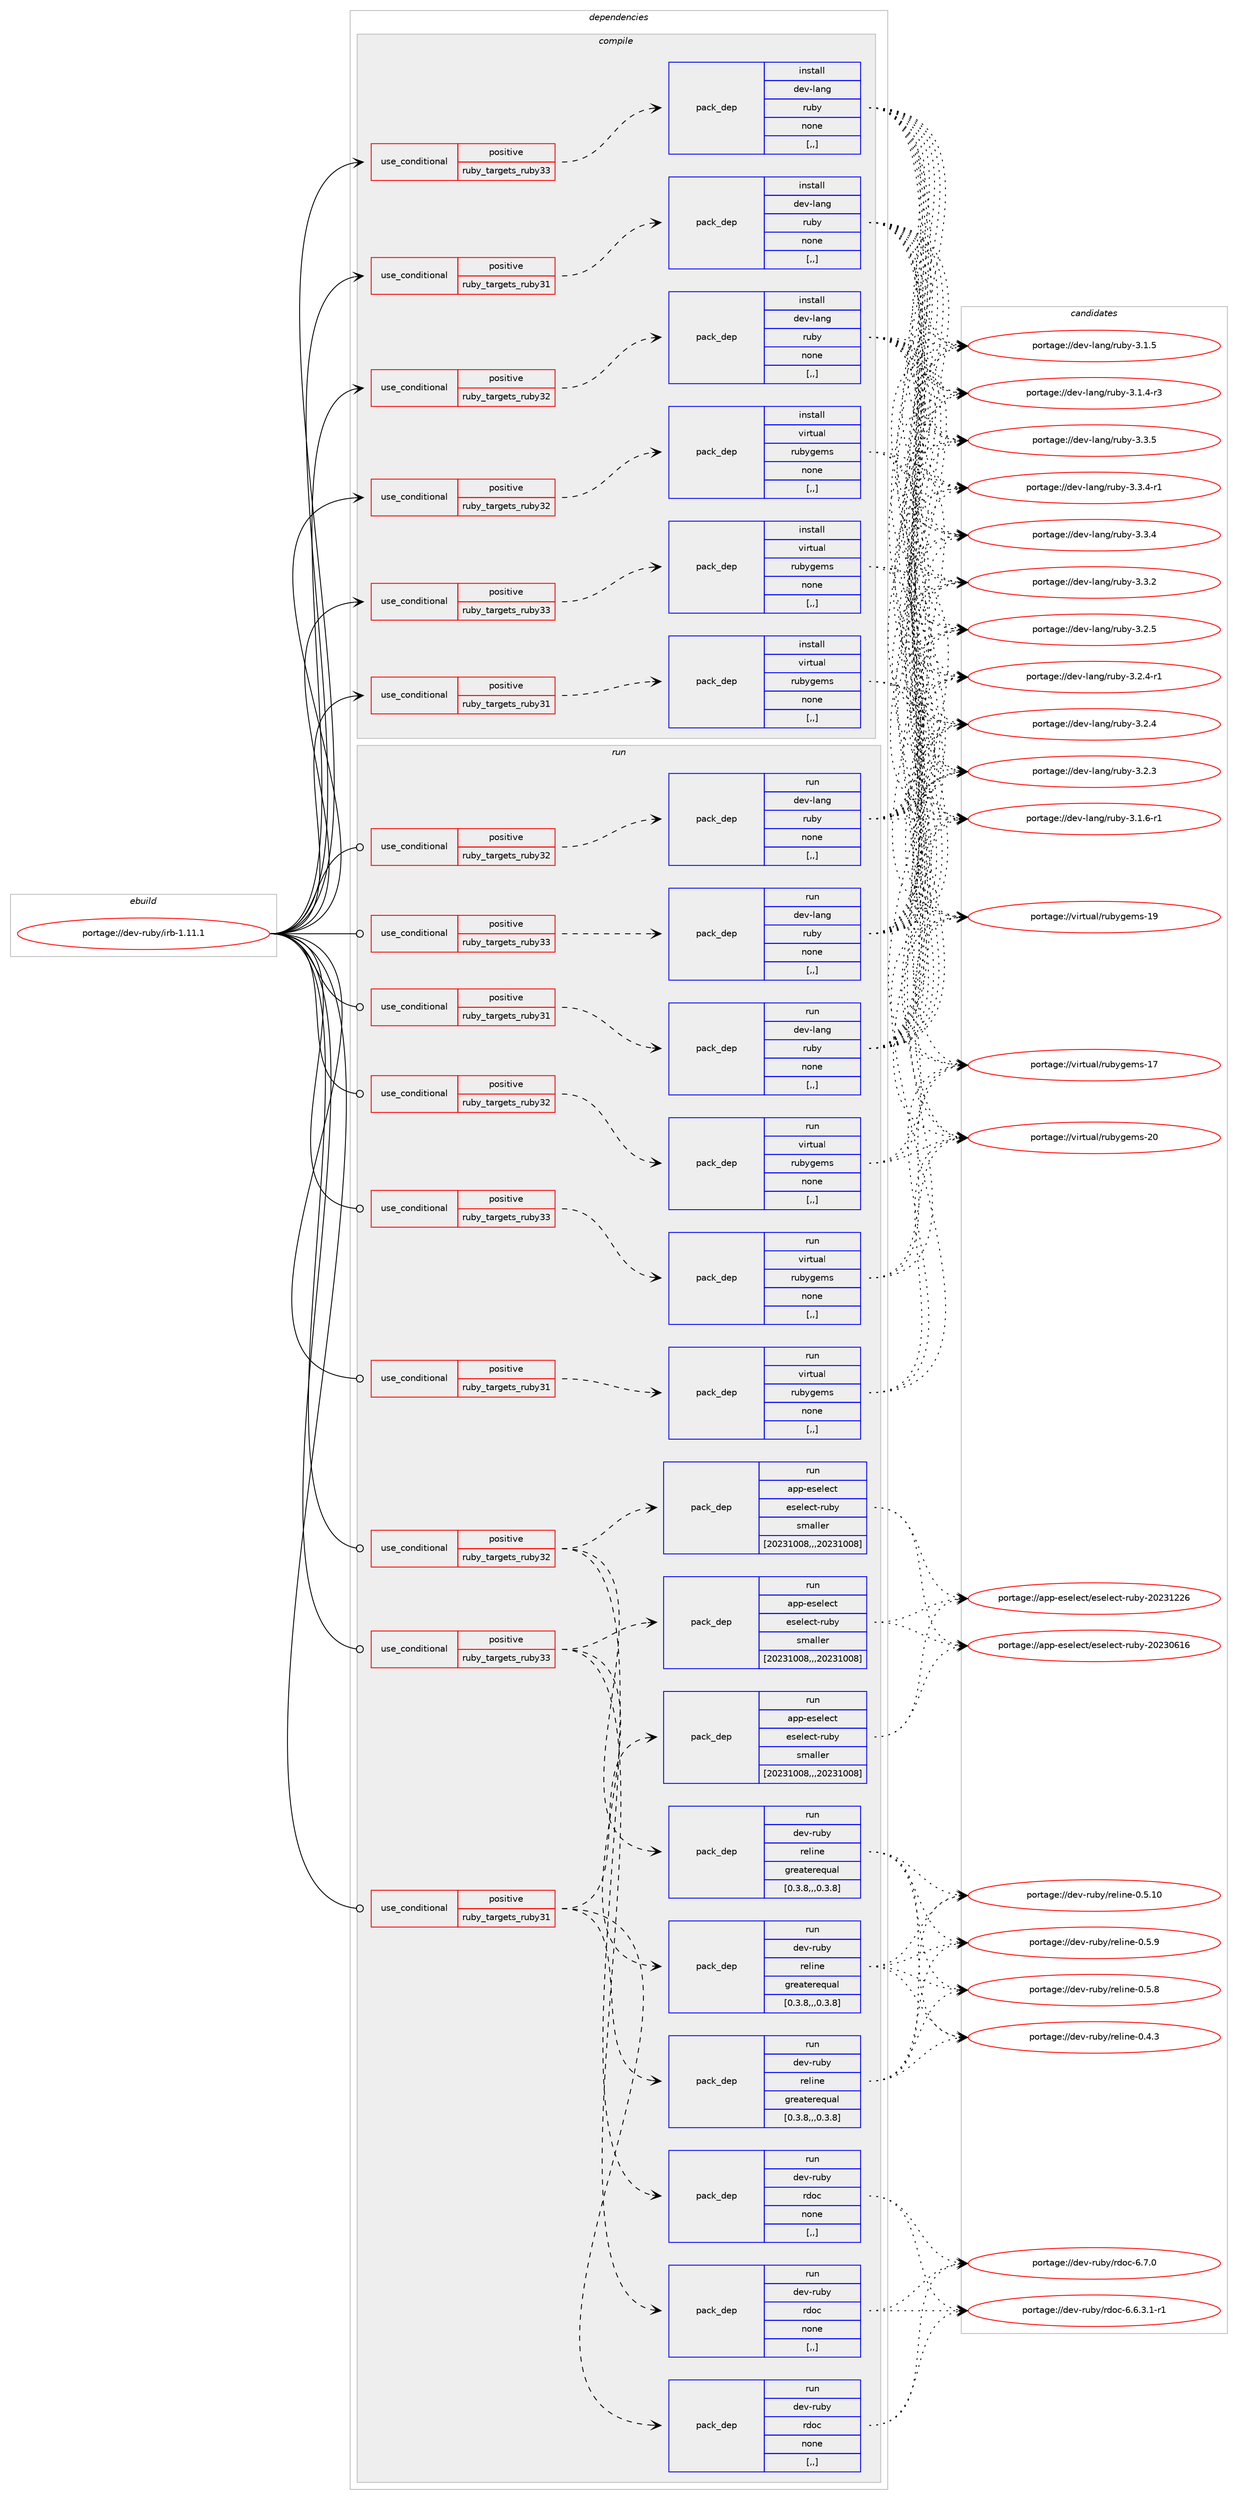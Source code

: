digraph prolog {

# *************
# Graph options
# *************

newrank=true;
concentrate=true;
compound=true;
graph [rankdir=LR,fontname=Helvetica,fontsize=10,ranksep=1.5];#, ranksep=2.5, nodesep=0.2];
edge  [arrowhead=vee];
node  [fontname=Helvetica,fontsize=10];

# **********
# The ebuild
# **********

subgraph cluster_leftcol {
color=gray;
label=<<i>ebuild</i>>;
id [label="portage://dev-ruby/irb-1.11.1", color=red, width=4, href="../dev-ruby/irb-1.11.1.svg"];
}

# ****************
# The dependencies
# ****************

subgraph cluster_midcol {
color=gray;
label=<<i>dependencies</i>>;
subgraph cluster_compile {
fillcolor="#eeeeee";
style=filled;
label=<<i>compile</i>>;
subgraph cond180466 {
dependency683561 [label=<<TABLE BORDER="0" CELLBORDER="1" CELLSPACING="0" CELLPADDING="4"><TR><TD ROWSPAN="3" CELLPADDING="10">use_conditional</TD></TR><TR><TD>positive</TD></TR><TR><TD>ruby_targets_ruby31</TD></TR></TABLE>>, shape=none, color=red];
subgraph pack498172 {
dependency683562 [label=<<TABLE BORDER="0" CELLBORDER="1" CELLSPACING="0" CELLPADDING="4" WIDTH="220"><TR><TD ROWSPAN="6" CELLPADDING="30">pack_dep</TD></TR><TR><TD WIDTH="110">install</TD></TR><TR><TD>dev-lang</TD></TR><TR><TD>ruby</TD></TR><TR><TD>none</TD></TR><TR><TD>[,,]</TD></TR></TABLE>>, shape=none, color=blue];
}
dependency683561:e -> dependency683562:w [weight=20,style="dashed",arrowhead="vee"];
}
id:e -> dependency683561:w [weight=20,style="solid",arrowhead="vee"];
subgraph cond180467 {
dependency683563 [label=<<TABLE BORDER="0" CELLBORDER="1" CELLSPACING="0" CELLPADDING="4"><TR><TD ROWSPAN="3" CELLPADDING="10">use_conditional</TD></TR><TR><TD>positive</TD></TR><TR><TD>ruby_targets_ruby31</TD></TR></TABLE>>, shape=none, color=red];
subgraph pack498173 {
dependency683564 [label=<<TABLE BORDER="0" CELLBORDER="1" CELLSPACING="0" CELLPADDING="4" WIDTH="220"><TR><TD ROWSPAN="6" CELLPADDING="30">pack_dep</TD></TR><TR><TD WIDTH="110">install</TD></TR><TR><TD>virtual</TD></TR><TR><TD>rubygems</TD></TR><TR><TD>none</TD></TR><TR><TD>[,,]</TD></TR></TABLE>>, shape=none, color=blue];
}
dependency683563:e -> dependency683564:w [weight=20,style="dashed",arrowhead="vee"];
}
id:e -> dependency683563:w [weight=20,style="solid",arrowhead="vee"];
subgraph cond180468 {
dependency683565 [label=<<TABLE BORDER="0" CELLBORDER="1" CELLSPACING="0" CELLPADDING="4"><TR><TD ROWSPAN="3" CELLPADDING="10">use_conditional</TD></TR><TR><TD>positive</TD></TR><TR><TD>ruby_targets_ruby32</TD></TR></TABLE>>, shape=none, color=red];
subgraph pack498174 {
dependency683566 [label=<<TABLE BORDER="0" CELLBORDER="1" CELLSPACING="0" CELLPADDING="4" WIDTH="220"><TR><TD ROWSPAN="6" CELLPADDING="30">pack_dep</TD></TR><TR><TD WIDTH="110">install</TD></TR><TR><TD>dev-lang</TD></TR><TR><TD>ruby</TD></TR><TR><TD>none</TD></TR><TR><TD>[,,]</TD></TR></TABLE>>, shape=none, color=blue];
}
dependency683565:e -> dependency683566:w [weight=20,style="dashed",arrowhead="vee"];
}
id:e -> dependency683565:w [weight=20,style="solid",arrowhead="vee"];
subgraph cond180469 {
dependency683567 [label=<<TABLE BORDER="0" CELLBORDER="1" CELLSPACING="0" CELLPADDING="4"><TR><TD ROWSPAN="3" CELLPADDING="10">use_conditional</TD></TR><TR><TD>positive</TD></TR><TR><TD>ruby_targets_ruby32</TD></TR></TABLE>>, shape=none, color=red];
subgraph pack498175 {
dependency683568 [label=<<TABLE BORDER="0" CELLBORDER="1" CELLSPACING="0" CELLPADDING="4" WIDTH="220"><TR><TD ROWSPAN="6" CELLPADDING="30">pack_dep</TD></TR><TR><TD WIDTH="110">install</TD></TR><TR><TD>virtual</TD></TR><TR><TD>rubygems</TD></TR><TR><TD>none</TD></TR><TR><TD>[,,]</TD></TR></TABLE>>, shape=none, color=blue];
}
dependency683567:e -> dependency683568:w [weight=20,style="dashed",arrowhead="vee"];
}
id:e -> dependency683567:w [weight=20,style="solid",arrowhead="vee"];
subgraph cond180470 {
dependency683569 [label=<<TABLE BORDER="0" CELLBORDER="1" CELLSPACING="0" CELLPADDING="4"><TR><TD ROWSPAN="3" CELLPADDING="10">use_conditional</TD></TR><TR><TD>positive</TD></TR><TR><TD>ruby_targets_ruby33</TD></TR></TABLE>>, shape=none, color=red];
subgraph pack498176 {
dependency683570 [label=<<TABLE BORDER="0" CELLBORDER="1" CELLSPACING="0" CELLPADDING="4" WIDTH="220"><TR><TD ROWSPAN="6" CELLPADDING="30">pack_dep</TD></TR><TR><TD WIDTH="110">install</TD></TR><TR><TD>dev-lang</TD></TR><TR><TD>ruby</TD></TR><TR><TD>none</TD></TR><TR><TD>[,,]</TD></TR></TABLE>>, shape=none, color=blue];
}
dependency683569:e -> dependency683570:w [weight=20,style="dashed",arrowhead="vee"];
}
id:e -> dependency683569:w [weight=20,style="solid",arrowhead="vee"];
subgraph cond180471 {
dependency683571 [label=<<TABLE BORDER="0" CELLBORDER="1" CELLSPACING="0" CELLPADDING="4"><TR><TD ROWSPAN="3" CELLPADDING="10">use_conditional</TD></TR><TR><TD>positive</TD></TR><TR><TD>ruby_targets_ruby33</TD></TR></TABLE>>, shape=none, color=red];
subgraph pack498177 {
dependency683572 [label=<<TABLE BORDER="0" CELLBORDER="1" CELLSPACING="0" CELLPADDING="4" WIDTH="220"><TR><TD ROWSPAN="6" CELLPADDING="30">pack_dep</TD></TR><TR><TD WIDTH="110">install</TD></TR><TR><TD>virtual</TD></TR><TR><TD>rubygems</TD></TR><TR><TD>none</TD></TR><TR><TD>[,,]</TD></TR></TABLE>>, shape=none, color=blue];
}
dependency683571:e -> dependency683572:w [weight=20,style="dashed",arrowhead="vee"];
}
id:e -> dependency683571:w [weight=20,style="solid",arrowhead="vee"];
}
subgraph cluster_compileandrun {
fillcolor="#eeeeee";
style=filled;
label=<<i>compile and run</i>>;
}
subgraph cluster_run {
fillcolor="#eeeeee";
style=filled;
label=<<i>run</i>>;
subgraph cond180472 {
dependency683573 [label=<<TABLE BORDER="0" CELLBORDER="1" CELLSPACING="0" CELLPADDING="4"><TR><TD ROWSPAN="3" CELLPADDING="10">use_conditional</TD></TR><TR><TD>positive</TD></TR><TR><TD>ruby_targets_ruby31</TD></TR></TABLE>>, shape=none, color=red];
subgraph pack498178 {
dependency683574 [label=<<TABLE BORDER="0" CELLBORDER="1" CELLSPACING="0" CELLPADDING="4" WIDTH="220"><TR><TD ROWSPAN="6" CELLPADDING="30">pack_dep</TD></TR><TR><TD WIDTH="110">run</TD></TR><TR><TD>dev-lang</TD></TR><TR><TD>ruby</TD></TR><TR><TD>none</TD></TR><TR><TD>[,,]</TD></TR></TABLE>>, shape=none, color=blue];
}
dependency683573:e -> dependency683574:w [weight=20,style="dashed",arrowhead="vee"];
}
id:e -> dependency683573:w [weight=20,style="solid",arrowhead="odot"];
subgraph cond180473 {
dependency683575 [label=<<TABLE BORDER="0" CELLBORDER="1" CELLSPACING="0" CELLPADDING="4"><TR><TD ROWSPAN="3" CELLPADDING="10">use_conditional</TD></TR><TR><TD>positive</TD></TR><TR><TD>ruby_targets_ruby31</TD></TR></TABLE>>, shape=none, color=red];
subgraph pack498179 {
dependency683576 [label=<<TABLE BORDER="0" CELLBORDER="1" CELLSPACING="0" CELLPADDING="4" WIDTH="220"><TR><TD ROWSPAN="6" CELLPADDING="30">pack_dep</TD></TR><TR><TD WIDTH="110">run</TD></TR><TR><TD>dev-ruby</TD></TR><TR><TD>rdoc</TD></TR><TR><TD>none</TD></TR><TR><TD>[,,]</TD></TR></TABLE>>, shape=none, color=blue];
}
dependency683575:e -> dependency683576:w [weight=20,style="dashed",arrowhead="vee"];
subgraph pack498180 {
dependency683577 [label=<<TABLE BORDER="0" CELLBORDER="1" CELLSPACING="0" CELLPADDING="4" WIDTH="220"><TR><TD ROWSPAN="6" CELLPADDING="30">pack_dep</TD></TR><TR><TD WIDTH="110">run</TD></TR><TR><TD>dev-ruby</TD></TR><TR><TD>reline</TD></TR><TR><TD>greaterequal</TD></TR><TR><TD>[0.3.8,,,0.3.8]</TD></TR></TABLE>>, shape=none, color=blue];
}
dependency683575:e -> dependency683577:w [weight=20,style="dashed",arrowhead="vee"];
subgraph pack498181 {
dependency683578 [label=<<TABLE BORDER="0" CELLBORDER="1" CELLSPACING="0" CELLPADDING="4" WIDTH="220"><TR><TD ROWSPAN="6" CELLPADDING="30">pack_dep</TD></TR><TR><TD WIDTH="110">run</TD></TR><TR><TD>app-eselect</TD></TR><TR><TD>eselect-ruby</TD></TR><TR><TD>smaller</TD></TR><TR><TD>[20231008,,,20231008]</TD></TR></TABLE>>, shape=none, color=blue];
}
dependency683575:e -> dependency683578:w [weight=20,style="dashed",arrowhead="vee"];
}
id:e -> dependency683575:w [weight=20,style="solid",arrowhead="odot"];
subgraph cond180474 {
dependency683579 [label=<<TABLE BORDER="0" CELLBORDER="1" CELLSPACING="0" CELLPADDING="4"><TR><TD ROWSPAN="3" CELLPADDING="10">use_conditional</TD></TR><TR><TD>positive</TD></TR><TR><TD>ruby_targets_ruby31</TD></TR></TABLE>>, shape=none, color=red];
subgraph pack498182 {
dependency683580 [label=<<TABLE BORDER="0" CELLBORDER="1" CELLSPACING="0" CELLPADDING="4" WIDTH="220"><TR><TD ROWSPAN="6" CELLPADDING="30">pack_dep</TD></TR><TR><TD WIDTH="110">run</TD></TR><TR><TD>virtual</TD></TR><TR><TD>rubygems</TD></TR><TR><TD>none</TD></TR><TR><TD>[,,]</TD></TR></TABLE>>, shape=none, color=blue];
}
dependency683579:e -> dependency683580:w [weight=20,style="dashed",arrowhead="vee"];
}
id:e -> dependency683579:w [weight=20,style="solid",arrowhead="odot"];
subgraph cond180475 {
dependency683581 [label=<<TABLE BORDER="0" CELLBORDER="1" CELLSPACING="0" CELLPADDING="4"><TR><TD ROWSPAN="3" CELLPADDING="10">use_conditional</TD></TR><TR><TD>positive</TD></TR><TR><TD>ruby_targets_ruby32</TD></TR></TABLE>>, shape=none, color=red];
subgraph pack498183 {
dependency683582 [label=<<TABLE BORDER="0" CELLBORDER="1" CELLSPACING="0" CELLPADDING="4" WIDTH="220"><TR><TD ROWSPAN="6" CELLPADDING="30">pack_dep</TD></TR><TR><TD WIDTH="110">run</TD></TR><TR><TD>dev-lang</TD></TR><TR><TD>ruby</TD></TR><TR><TD>none</TD></TR><TR><TD>[,,]</TD></TR></TABLE>>, shape=none, color=blue];
}
dependency683581:e -> dependency683582:w [weight=20,style="dashed",arrowhead="vee"];
}
id:e -> dependency683581:w [weight=20,style="solid",arrowhead="odot"];
subgraph cond180476 {
dependency683583 [label=<<TABLE BORDER="0" CELLBORDER="1" CELLSPACING="0" CELLPADDING="4"><TR><TD ROWSPAN="3" CELLPADDING="10">use_conditional</TD></TR><TR><TD>positive</TD></TR><TR><TD>ruby_targets_ruby32</TD></TR></TABLE>>, shape=none, color=red];
subgraph pack498184 {
dependency683584 [label=<<TABLE BORDER="0" CELLBORDER="1" CELLSPACING="0" CELLPADDING="4" WIDTH="220"><TR><TD ROWSPAN="6" CELLPADDING="30">pack_dep</TD></TR><TR><TD WIDTH="110">run</TD></TR><TR><TD>dev-ruby</TD></TR><TR><TD>rdoc</TD></TR><TR><TD>none</TD></TR><TR><TD>[,,]</TD></TR></TABLE>>, shape=none, color=blue];
}
dependency683583:e -> dependency683584:w [weight=20,style="dashed",arrowhead="vee"];
subgraph pack498185 {
dependency683585 [label=<<TABLE BORDER="0" CELLBORDER="1" CELLSPACING="0" CELLPADDING="4" WIDTH="220"><TR><TD ROWSPAN="6" CELLPADDING="30">pack_dep</TD></TR><TR><TD WIDTH="110">run</TD></TR><TR><TD>dev-ruby</TD></TR><TR><TD>reline</TD></TR><TR><TD>greaterequal</TD></TR><TR><TD>[0.3.8,,,0.3.8]</TD></TR></TABLE>>, shape=none, color=blue];
}
dependency683583:e -> dependency683585:w [weight=20,style="dashed",arrowhead="vee"];
subgraph pack498186 {
dependency683586 [label=<<TABLE BORDER="0" CELLBORDER="1" CELLSPACING="0" CELLPADDING="4" WIDTH="220"><TR><TD ROWSPAN="6" CELLPADDING="30">pack_dep</TD></TR><TR><TD WIDTH="110">run</TD></TR><TR><TD>app-eselect</TD></TR><TR><TD>eselect-ruby</TD></TR><TR><TD>smaller</TD></TR><TR><TD>[20231008,,,20231008]</TD></TR></TABLE>>, shape=none, color=blue];
}
dependency683583:e -> dependency683586:w [weight=20,style="dashed",arrowhead="vee"];
}
id:e -> dependency683583:w [weight=20,style="solid",arrowhead="odot"];
subgraph cond180477 {
dependency683587 [label=<<TABLE BORDER="0" CELLBORDER="1" CELLSPACING="0" CELLPADDING="4"><TR><TD ROWSPAN="3" CELLPADDING="10">use_conditional</TD></TR><TR><TD>positive</TD></TR><TR><TD>ruby_targets_ruby32</TD></TR></TABLE>>, shape=none, color=red];
subgraph pack498187 {
dependency683588 [label=<<TABLE BORDER="0" CELLBORDER="1" CELLSPACING="0" CELLPADDING="4" WIDTH="220"><TR><TD ROWSPAN="6" CELLPADDING="30">pack_dep</TD></TR><TR><TD WIDTH="110">run</TD></TR><TR><TD>virtual</TD></TR><TR><TD>rubygems</TD></TR><TR><TD>none</TD></TR><TR><TD>[,,]</TD></TR></TABLE>>, shape=none, color=blue];
}
dependency683587:e -> dependency683588:w [weight=20,style="dashed",arrowhead="vee"];
}
id:e -> dependency683587:w [weight=20,style="solid",arrowhead="odot"];
subgraph cond180478 {
dependency683589 [label=<<TABLE BORDER="0" CELLBORDER="1" CELLSPACING="0" CELLPADDING="4"><TR><TD ROWSPAN="3" CELLPADDING="10">use_conditional</TD></TR><TR><TD>positive</TD></TR><TR><TD>ruby_targets_ruby33</TD></TR></TABLE>>, shape=none, color=red];
subgraph pack498188 {
dependency683590 [label=<<TABLE BORDER="0" CELLBORDER="1" CELLSPACING="0" CELLPADDING="4" WIDTH="220"><TR><TD ROWSPAN="6" CELLPADDING="30">pack_dep</TD></TR><TR><TD WIDTH="110">run</TD></TR><TR><TD>dev-lang</TD></TR><TR><TD>ruby</TD></TR><TR><TD>none</TD></TR><TR><TD>[,,]</TD></TR></TABLE>>, shape=none, color=blue];
}
dependency683589:e -> dependency683590:w [weight=20,style="dashed",arrowhead="vee"];
}
id:e -> dependency683589:w [weight=20,style="solid",arrowhead="odot"];
subgraph cond180479 {
dependency683591 [label=<<TABLE BORDER="0" CELLBORDER="1" CELLSPACING="0" CELLPADDING="4"><TR><TD ROWSPAN="3" CELLPADDING="10">use_conditional</TD></TR><TR><TD>positive</TD></TR><TR><TD>ruby_targets_ruby33</TD></TR></TABLE>>, shape=none, color=red];
subgraph pack498189 {
dependency683592 [label=<<TABLE BORDER="0" CELLBORDER="1" CELLSPACING="0" CELLPADDING="4" WIDTH="220"><TR><TD ROWSPAN="6" CELLPADDING="30">pack_dep</TD></TR><TR><TD WIDTH="110">run</TD></TR><TR><TD>dev-ruby</TD></TR><TR><TD>rdoc</TD></TR><TR><TD>none</TD></TR><TR><TD>[,,]</TD></TR></TABLE>>, shape=none, color=blue];
}
dependency683591:e -> dependency683592:w [weight=20,style="dashed",arrowhead="vee"];
subgraph pack498190 {
dependency683593 [label=<<TABLE BORDER="0" CELLBORDER="1" CELLSPACING="0" CELLPADDING="4" WIDTH="220"><TR><TD ROWSPAN="6" CELLPADDING="30">pack_dep</TD></TR><TR><TD WIDTH="110">run</TD></TR><TR><TD>dev-ruby</TD></TR><TR><TD>reline</TD></TR><TR><TD>greaterequal</TD></TR><TR><TD>[0.3.8,,,0.3.8]</TD></TR></TABLE>>, shape=none, color=blue];
}
dependency683591:e -> dependency683593:w [weight=20,style="dashed",arrowhead="vee"];
subgraph pack498191 {
dependency683594 [label=<<TABLE BORDER="0" CELLBORDER="1" CELLSPACING="0" CELLPADDING="4" WIDTH="220"><TR><TD ROWSPAN="6" CELLPADDING="30">pack_dep</TD></TR><TR><TD WIDTH="110">run</TD></TR><TR><TD>app-eselect</TD></TR><TR><TD>eselect-ruby</TD></TR><TR><TD>smaller</TD></TR><TR><TD>[20231008,,,20231008]</TD></TR></TABLE>>, shape=none, color=blue];
}
dependency683591:e -> dependency683594:w [weight=20,style="dashed",arrowhead="vee"];
}
id:e -> dependency683591:w [weight=20,style="solid",arrowhead="odot"];
subgraph cond180480 {
dependency683595 [label=<<TABLE BORDER="0" CELLBORDER="1" CELLSPACING="0" CELLPADDING="4"><TR><TD ROWSPAN="3" CELLPADDING="10">use_conditional</TD></TR><TR><TD>positive</TD></TR><TR><TD>ruby_targets_ruby33</TD></TR></TABLE>>, shape=none, color=red];
subgraph pack498192 {
dependency683596 [label=<<TABLE BORDER="0" CELLBORDER="1" CELLSPACING="0" CELLPADDING="4" WIDTH="220"><TR><TD ROWSPAN="6" CELLPADDING="30">pack_dep</TD></TR><TR><TD WIDTH="110">run</TD></TR><TR><TD>virtual</TD></TR><TR><TD>rubygems</TD></TR><TR><TD>none</TD></TR><TR><TD>[,,]</TD></TR></TABLE>>, shape=none, color=blue];
}
dependency683595:e -> dependency683596:w [weight=20,style="dashed",arrowhead="vee"];
}
id:e -> dependency683595:w [weight=20,style="solid",arrowhead="odot"];
}
}

# **************
# The candidates
# **************

subgraph cluster_choices {
rank=same;
color=gray;
label=<<i>candidates</i>>;

subgraph choice498172 {
color=black;
nodesep=1;
choice10010111845108971101034711411798121455146514653 [label="portage://dev-lang/ruby-3.3.5", color=red, width=4,href="../dev-lang/ruby-3.3.5.svg"];
choice100101118451089711010347114117981214551465146524511449 [label="portage://dev-lang/ruby-3.3.4-r1", color=red, width=4,href="../dev-lang/ruby-3.3.4-r1.svg"];
choice10010111845108971101034711411798121455146514652 [label="portage://dev-lang/ruby-3.3.4", color=red, width=4,href="../dev-lang/ruby-3.3.4.svg"];
choice10010111845108971101034711411798121455146514650 [label="portage://dev-lang/ruby-3.3.2", color=red, width=4,href="../dev-lang/ruby-3.3.2.svg"];
choice10010111845108971101034711411798121455146504653 [label="portage://dev-lang/ruby-3.2.5", color=red, width=4,href="../dev-lang/ruby-3.2.5.svg"];
choice100101118451089711010347114117981214551465046524511449 [label="portage://dev-lang/ruby-3.2.4-r1", color=red, width=4,href="../dev-lang/ruby-3.2.4-r1.svg"];
choice10010111845108971101034711411798121455146504652 [label="portage://dev-lang/ruby-3.2.4", color=red, width=4,href="../dev-lang/ruby-3.2.4.svg"];
choice10010111845108971101034711411798121455146504651 [label="portage://dev-lang/ruby-3.2.3", color=red, width=4,href="../dev-lang/ruby-3.2.3.svg"];
choice100101118451089711010347114117981214551464946544511449 [label="portage://dev-lang/ruby-3.1.6-r1", color=red, width=4,href="../dev-lang/ruby-3.1.6-r1.svg"];
choice10010111845108971101034711411798121455146494653 [label="portage://dev-lang/ruby-3.1.5", color=red, width=4,href="../dev-lang/ruby-3.1.5.svg"];
choice100101118451089711010347114117981214551464946524511451 [label="portage://dev-lang/ruby-3.1.4-r3", color=red, width=4,href="../dev-lang/ruby-3.1.4-r3.svg"];
dependency683562:e -> choice10010111845108971101034711411798121455146514653:w [style=dotted,weight="100"];
dependency683562:e -> choice100101118451089711010347114117981214551465146524511449:w [style=dotted,weight="100"];
dependency683562:e -> choice10010111845108971101034711411798121455146514652:w [style=dotted,weight="100"];
dependency683562:e -> choice10010111845108971101034711411798121455146514650:w [style=dotted,weight="100"];
dependency683562:e -> choice10010111845108971101034711411798121455146504653:w [style=dotted,weight="100"];
dependency683562:e -> choice100101118451089711010347114117981214551465046524511449:w [style=dotted,weight="100"];
dependency683562:e -> choice10010111845108971101034711411798121455146504652:w [style=dotted,weight="100"];
dependency683562:e -> choice10010111845108971101034711411798121455146504651:w [style=dotted,weight="100"];
dependency683562:e -> choice100101118451089711010347114117981214551464946544511449:w [style=dotted,weight="100"];
dependency683562:e -> choice10010111845108971101034711411798121455146494653:w [style=dotted,weight="100"];
dependency683562:e -> choice100101118451089711010347114117981214551464946524511451:w [style=dotted,weight="100"];
}
subgraph choice498173 {
color=black;
nodesep=1;
choice118105114116117971084711411798121103101109115455048 [label="portage://virtual/rubygems-20", color=red, width=4,href="../virtual/rubygems-20.svg"];
choice118105114116117971084711411798121103101109115454957 [label="portage://virtual/rubygems-19", color=red, width=4,href="../virtual/rubygems-19.svg"];
choice118105114116117971084711411798121103101109115454955 [label="portage://virtual/rubygems-17", color=red, width=4,href="../virtual/rubygems-17.svg"];
dependency683564:e -> choice118105114116117971084711411798121103101109115455048:w [style=dotted,weight="100"];
dependency683564:e -> choice118105114116117971084711411798121103101109115454957:w [style=dotted,weight="100"];
dependency683564:e -> choice118105114116117971084711411798121103101109115454955:w [style=dotted,weight="100"];
}
subgraph choice498174 {
color=black;
nodesep=1;
choice10010111845108971101034711411798121455146514653 [label="portage://dev-lang/ruby-3.3.5", color=red, width=4,href="../dev-lang/ruby-3.3.5.svg"];
choice100101118451089711010347114117981214551465146524511449 [label="portage://dev-lang/ruby-3.3.4-r1", color=red, width=4,href="../dev-lang/ruby-3.3.4-r1.svg"];
choice10010111845108971101034711411798121455146514652 [label="portage://dev-lang/ruby-3.3.4", color=red, width=4,href="../dev-lang/ruby-3.3.4.svg"];
choice10010111845108971101034711411798121455146514650 [label="portage://dev-lang/ruby-3.3.2", color=red, width=4,href="../dev-lang/ruby-3.3.2.svg"];
choice10010111845108971101034711411798121455146504653 [label="portage://dev-lang/ruby-3.2.5", color=red, width=4,href="../dev-lang/ruby-3.2.5.svg"];
choice100101118451089711010347114117981214551465046524511449 [label="portage://dev-lang/ruby-3.2.4-r1", color=red, width=4,href="../dev-lang/ruby-3.2.4-r1.svg"];
choice10010111845108971101034711411798121455146504652 [label="portage://dev-lang/ruby-3.2.4", color=red, width=4,href="../dev-lang/ruby-3.2.4.svg"];
choice10010111845108971101034711411798121455146504651 [label="portage://dev-lang/ruby-3.2.3", color=red, width=4,href="../dev-lang/ruby-3.2.3.svg"];
choice100101118451089711010347114117981214551464946544511449 [label="portage://dev-lang/ruby-3.1.6-r1", color=red, width=4,href="../dev-lang/ruby-3.1.6-r1.svg"];
choice10010111845108971101034711411798121455146494653 [label="portage://dev-lang/ruby-3.1.5", color=red, width=4,href="../dev-lang/ruby-3.1.5.svg"];
choice100101118451089711010347114117981214551464946524511451 [label="portage://dev-lang/ruby-3.1.4-r3", color=red, width=4,href="../dev-lang/ruby-3.1.4-r3.svg"];
dependency683566:e -> choice10010111845108971101034711411798121455146514653:w [style=dotted,weight="100"];
dependency683566:e -> choice100101118451089711010347114117981214551465146524511449:w [style=dotted,weight="100"];
dependency683566:e -> choice10010111845108971101034711411798121455146514652:w [style=dotted,weight="100"];
dependency683566:e -> choice10010111845108971101034711411798121455146514650:w [style=dotted,weight="100"];
dependency683566:e -> choice10010111845108971101034711411798121455146504653:w [style=dotted,weight="100"];
dependency683566:e -> choice100101118451089711010347114117981214551465046524511449:w [style=dotted,weight="100"];
dependency683566:e -> choice10010111845108971101034711411798121455146504652:w [style=dotted,weight="100"];
dependency683566:e -> choice10010111845108971101034711411798121455146504651:w [style=dotted,weight="100"];
dependency683566:e -> choice100101118451089711010347114117981214551464946544511449:w [style=dotted,weight="100"];
dependency683566:e -> choice10010111845108971101034711411798121455146494653:w [style=dotted,weight="100"];
dependency683566:e -> choice100101118451089711010347114117981214551464946524511451:w [style=dotted,weight="100"];
}
subgraph choice498175 {
color=black;
nodesep=1;
choice118105114116117971084711411798121103101109115455048 [label="portage://virtual/rubygems-20", color=red, width=4,href="../virtual/rubygems-20.svg"];
choice118105114116117971084711411798121103101109115454957 [label="portage://virtual/rubygems-19", color=red, width=4,href="../virtual/rubygems-19.svg"];
choice118105114116117971084711411798121103101109115454955 [label="portage://virtual/rubygems-17", color=red, width=4,href="../virtual/rubygems-17.svg"];
dependency683568:e -> choice118105114116117971084711411798121103101109115455048:w [style=dotted,weight="100"];
dependency683568:e -> choice118105114116117971084711411798121103101109115454957:w [style=dotted,weight="100"];
dependency683568:e -> choice118105114116117971084711411798121103101109115454955:w [style=dotted,weight="100"];
}
subgraph choice498176 {
color=black;
nodesep=1;
choice10010111845108971101034711411798121455146514653 [label="portage://dev-lang/ruby-3.3.5", color=red, width=4,href="../dev-lang/ruby-3.3.5.svg"];
choice100101118451089711010347114117981214551465146524511449 [label="portage://dev-lang/ruby-3.3.4-r1", color=red, width=4,href="../dev-lang/ruby-3.3.4-r1.svg"];
choice10010111845108971101034711411798121455146514652 [label="portage://dev-lang/ruby-3.3.4", color=red, width=4,href="../dev-lang/ruby-3.3.4.svg"];
choice10010111845108971101034711411798121455146514650 [label="portage://dev-lang/ruby-3.3.2", color=red, width=4,href="../dev-lang/ruby-3.3.2.svg"];
choice10010111845108971101034711411798121455146504653 [label="portage://dev-lang/ruby-3.2.5", color=red, width=4,href="../dev-lang/ruby-3.2.5.svg"];
choice100101118451089711010347114117981214551465046524511449 [label="portage://dev-lang/ruby-3.2.4-r1", color=red, width=4,href="../dev-lang/ruby-3.2.4-r1.svg"];
choice10010111845108971101034711411798121455146504652 [label="portage://dev-lang/ruby-3.2.4", color=red, width=4,href="../dev-lang/ruby-3.2.4.svg"];
choice10010111845108971101034711411798121455146504651 [label="portage://dev-lang/ruby-3.2.3", color=red, width=4,href="../dev-lang/ruby-3.2.3.svg"];
choice100101118451089711010347114117981214551464946544511449 [label="portage://dev-lang/ruby-3.1.6-r1", color=red, width=4,href="../dev-lang/ruby-3.1.6-r1.svg"];
choice10010111845108971101034711411798121455146494653 [label="portage://dev-lang/ruby-3.1.5", color=red, width=4,href="../dev-lang/ruby-3.1.5.svg"];
choice100101118451089711010347114117981214551464946524511451 [label="portage://dev-lang/ruby-3.1.4-r3", color=red, width=4,href="../dev-lang/ruby-3.1.4-r3.svg"];
dependency683570:e -> choice10010111845108971101034711411798121455146514653:w [style=dotted,weight="100"];
dependency683570:e -> choice100101118451089711010347114117981214551465146524511449:w [style=dotted,weight="100"];
dependency683570:e -> choice10010111845108971101034711411798121455146514652:w [style=dotted,weight="100"];
dependency683570:e -> choice10010111845108971101034711411798121455146514650:w [style=dotted,weight="100"];
dependency683570:e -> choice10010111845108971101034711411798121455146504653:w [style=dotted,weight="100"];
dependency683570:e -> choice100101118451089711010347114117981214551465046524511449:w [style=dotted,weight="100"];
dependency683570:e -> choice10010111845108971101034711411798121455146504652:w [style=dotted,weight="100"];
dependency683570:e -> choice10010111845108971101034711411798121455146504651:w [style=dotted,weight="100"];
dependency683570:e -> choice100101118451089711010347114117981214551464946544511449:w [style=dotted,weight="100"];
dependency683570:e -> choice10010111845108971101034711411798121455146494653:w [style=dotted,weight="100"];
dependency683570:e -> choice100101118451089711010347114117981214551464946524511451:w [style=dotted,weight="100"];
}
subgraph choice498177 {
color=black;
nodesep=1;
choice118105114116117971084711411798121103101109115455048 [label="portage://virtual/rubygems-20", color=red, width=4,href="../virtual/rubygems-20.svg"];
choice118105114116117971084711411798121103101109115454957 [label="portage://virtual/rubygems-19", color=red, width=4,href="../virtual/rubygems-19.svg"];
choice118105114116117971084711411798121103101109115454955 [label="portage://virtual/rubygems-17", color=red, width=4,href="../virtual/rubygems-17.svg"];
dependency683572:e -> choice118105114116117971084711411798121103101109115455048:w [style=dotted,weight="100"];
dependency683572:e -> choice118105114116117971084711411798121103101109115454957:w [style=dotted,weight="100"];
dependency683572:e -> choice118105114116117971084711411798121103101109115454955:w [style=dotted,weight="100"];
}
subgraph choice498178 {
color=black;
nodesep=1;
choice10010111845108971101034711411798121455146514653 [label="portage://dev-lang/ruby-3.3.5", color=red, width=4,href="../dev-lang/ruby-3.3.5.svg"];
choice100101118451089711010347114117981214551465146524511449 [label="portage://dev-lang/ruby-3.3.4-r1", color=red, width=4,href="../dev-lang/ruby-3.3.4-r1.svg"];
choice10010111845108971101034711411798121455146514652 [label="portage://dev-lang/ruby-3.3.4", color=red, width=4,href="../dev-lang/ruby-3.3.4.svg"];
choice10010111845108971101034711411798121455146514650 [label="portage://dev-lang/ruby-3.3.2", color=red, width=4,href="../dev-lang/ruby-3.3.2.svg"];
choice10010111845108971101034711411798121455146504653 [label="portage://dev-lang/ruby-3.2.5", color=red, width=4,href="../dev-lang/ruby-3.2.5.svg"];
choice100101118451089711010347114117981214551465046524511449 [label="portage://dev-lang/ruby-3.2.4-r1", color=red, width=4,href="../dev-lang/ruby-3.2.4-r1.svg"];
choice10010111845108971101034711411798121455146504652 [label="portage://dev-lang/ruby-3.2.4", color=red, width=4,href="../dev-lang/ruby-3.2.4.svg"];
choice10010111845108971101034711411798121455146504651 [label="portage://dev-lang/ruby-3.2.3", color=red, width=4,href="../dev-lang/ruby-3.2.3.svg"];
choice100101118451089711010347114117981214551464946544511449 [label="portage://dev-lang/ruby-3.1.6-r1", color=red, width=4,href="../dev-lang/ruby-3.1.6-r1.svg"];
choice10010111845108971101034711411798121455146494653 [label="portage://dev-lang/ruby-3.1.5", color=red, width=4,href="../dev-lang/ruby-3.1.5.svg"];
choice100101118451089711010347114117981214551464946524511451 [label="portage://dev-lang/ruby-3.1.4-r3", color=red, width=4,href="../dev-lang/ruby-3.1.4-r3.svg"];
dependency683574:e -> choice10010111845108971101034711411798121455146514653:w [style=dotted,weight="100"];
dependency683574:e -> choice100101118451089711010347114117981214551465146524511449:w [style=dotted,weight="100"];
dependency683574:e -> choice10010111845108971101034711411798121455146514652:w [style=dotted,weight="100"];
dependency683574:e -> choice10010111845108971101034711411798121455146514650:w [style=dotted,weight="100"];
dependency683574:e -> choice10010111845108971101034711411798121455146504653:w [style=dotted,weight="100"];
dependency683574:e -> choice100101118451089711010347114117981214551465046524511449:w [style=dotted,weight="100"];
dependency683574:e -> choice10010111845108971101034711411798121455146504652:w [style=dotted,weight="100"];
dependency683574:e -> choice10010111845108971101034711411798121455146504651:w [style=dotted,weight="100"];
dependency683574:e -> choice100101118451089711010347114117981214551464946544511449:w [style=dotted,weight="100"];
dependency683574:e -> choice10010111845108971101034711411798121455146494653:w [style=dotted,weight="100"];
dependency683574:e -> choice100101118451089711010347114117981214551464946524511451:w [style=dotted,weight="100"];
}
subgraph choice498179 {
color=black;
nodesep=1;
choice10010111845114117981214711410011199455446554648 [label="portage://dev-ruby/rdoc-6.7.0", color=red, width=4,href="../dev-ruby/rdoc-6.7.0.svg"];
choice1001011184511411798121471141001119945544654465146494511449 [label="portage://dev-ruby/rdoc-6.6.3.1-r1", color=red, width=4,href="../dev-ruby/rdoc-6.6.3.1-r1.svg"];
dependency683576:e -> choice10010111845114117981214711410011199455446554648:w [style=dotted,weight="100"];
dependency683576:e -> choice1001011184511411798121471141001119945544654465146494511449:w [style=dotted,weight="100"];
}
subgraph choice498180 {
color=black;
nodesep=1;
choice10010111845114117981214711410110810511010145484653464948 [label="portage://dev-ruby/reline-0.5.10", color=red, width=4,href="../dev-ruby/reline-0.5.10.svg"];
choice100101118451141179812147114101108105110101454846534657 [label="portage://dev-ruby/reline-0.5.9", color=red, width=4,href="../dev-ruby/reline-0.5.9.svg"];
choice100101118451141179812147114101108105110101454846534656 [label="portage://dev-ruby/reline-0.5.8", color=red, width=4,href="../dev-ruby/reline-0.5.8.svg"];
choice100101118451141179812147114101108105110101454846524651 [label="portage://dev-ruby/reline-0.4.3", color=red, width=4,href="../dev-ruby/reline-0.4.3.svg"];
dependency683577:e -> choice10010111845114117981214711410110810511010145484653464948:w [style=dotted,weight="100"];
dependency683577:e -> choice100101118451141179812147114101108105110101454846534657:w [style=dotted,weight="100"];
dependency683577:e -> choice100101118451141179812147114101108105110101454846534656:w [style=dotted,weight="100"];
dependency683577:e -> choice100101118451141179812147114101108105110101454846524651:w [style=dotted,weight="100"];
}
subgraph choice498181 {
color=black;
nodesep=1;
choice97112112451011151011081019911647101115101108101991164511411798121455048505149505054 [label="portage://app-eselect/eselect-ruby-20231226", color=red, width=4,href="../app-eselect/eselect-ruby-20231226.svg"];
choice97112112451011151011081019911647101115101108101991164511411798121455048505148544954 [label="portage://app-eselect/eselect-ruby-20230616", color=red, width=4,href="../app-eselect/eselect-ruby-20230616.svg"];
dependency683578:e -> choice97112112451011151011081019911647101115101108101991164511411798121455048505149505054:w [style=dotted,weight="100"];
dependency683578:e -> choice97112112451011151011081019911647101115101108101991164511411798121455048505148544954:w [style=dotted,weight="100"];
}
subgraph choice498182 {
color=black;
nodesep=1;
choice118105114116117971084711411798121103101109115455048 [label="portage://virtual/rubygems-20", color=red, width=4,href="../virtual/rubygems-20.svg"];
choice118105114116117971084711411798121103101109115454957 [label="portage://virtual/rubygems-19", color=red, width=4,href="../virtual/rubygems-19.svg"];
choice118105114116117971084711411798121103101109115454955 [label="portage://virtual/rubygems-17", color=red, width=4,href="../virtual/rubygems-17.svg"];
dependency683580:e -> choice118105114116117971084711411798121103101109115455048:w [style=dotted,weight="100"];
dependency683580:e -> choice118105114116117971084711411798121103101109115454957:w [style=dotted,weight="100"];
dependency683580:e -> choice118105114116117971084711411798121103101109115454955:w [style=dotted,weight="100"];
}
subgraph choice498183 {
color=black;
nodesep=1;
choice10010111845108971101034711411798121455146514653 [label="portage://dev-lang/ruby-3.3.5", color=red, width=4,href="../dev-lang/ruby-3.3.5.svg"];
choice100101118451089711010347114117981214551465146524511449 [label="portage://dev-lang/ruby-3.3.4-r1", color=red, width=4,href="../dev-lang/ruby-3.3.4-r1.svg"];
choice10010111845108971101034711411798121455146514652 [label="portage://dev-lang/ruby-3.3.4", color=red, width=4,href="../dev-lang/ruby-3.3.4.svg"];
choice10010111845108971101034711411798121455146514650 [label="portage://dev-lang/ruby-3.3.2", color=red, width=4,href="../dev-lang/ruby-3.3.2.svg"];
choice10010111845108971101034711411798121455146504653 [label="portage://dev-lang/ruby-3.2.5", color=red, width=4,href="../dev-lang/ruby-3.2.5.svg"];
choice100101118451089711010347114117981214551465046524511449 [label="portage://dev-lang/ruby-3.2.4-r1", color=red, width=4,href="../dev-lang/ruby-3.2.4-r1.svg"];
choice10010111845108971101034711411798121455146504652 [label="portage://dev-lang/ruby-3.2.4", color=red, width=4,href="../dev-lang/ruby-3.2.4.svg"];
choice10010111845108971101034711411798121455146504651 [label="portage://dev-lang/ruby-3.2.3", color=red, width=4,href="../dev-lang/ruby-3.2.3.svg"];
choice100101118451089711010347114117981214551464946544511449 [label="portage://dev-lang/ruby-3.1.6-r1", color=red, width=4,href="../dev-lang/ruby-3.1.6-r1.svg"];
choice10010111845108971101034711411798121455146494653 [label="portage://dev-lang/ruby-3.1.5", color=red, width=4,href="../dev-lang/ruby-3.1.5.svg"];
choice100101118451089711010347114117981214551464946524511451 [label="portage://dev-lang/ruby-3.1.4-r3", color=red, width=4,href="../dev-lang/ruby-3.1.4-r3.svg"];
dependency683582:e -> choice10010111845108971101034711411798121455146514653:w [style=dotted,weight="100"];
dependency683582:e -> choice100101118451089711010347114117981214551465146524511449:w [style=dotted,weight="100"];
dependency683582:e -> choice10010111845108971101034711411798121455146514652:w [style=dotted,weight="100"];
dependency683582:e -> choice10010111845108971101034711411798121455146514650:w [style=dotted,weight="100"];
dependency683582:e -> choice10010111845108971101034711411798121455146504653:w [style=dotted,weight="100"];
dependency683582:e -> choice100101118451089711010347114117981214551465046524511449:w [style=dotted,weight="100"];
dependency683582:e -> choice10010111845108971101034711411798121455146504652:w [style=dotted,weight="100"];
dependency683582:e -> choice10010111845108971101034711411798121455146504651:w [style=dotted,weight="100"];
dependency683582:e -> choice100101118451089711010347114117981214551464946544511449:w [style=dotted,weight="100"];
dependency683582:e -> choice10010111845108971101034711411798121455146494653:w [style=dotted,weight="100"];
dependency683582:e -> choice100101118451089711010347114117981214551464946524511451:w [style=dotted,weight="100"];
}
subgraph choice498184 {
color=black;
nodesep=1;
choice10010111845114117981214711410011199455446554648 [label="portage://dev-ruby/rdoc-6.7.0", color=red, width=4,href="../dev-ruby/rdoc-6.7.0.svg"];
choice1001011184511411798121471141001119945544654465146494511449 [label="portage://dev-ruby/rdoc-6.6.3.1-r1", color=red, width=4,href="../dev-ruby/rdoc-6.6.3.1-r1.svg"];
dependency683584:e -> choice10010111845114117981214711410011199455446554648:w [style=dotted,weight="100"];
dependency683584:e -> choice1001011184511411798121471141001119945544654465146494511449:w [style=dotted,weight="100"];
}
subgraph choice498185 {
color=black;
nodesep=1;
choice10010111845114117981214711410110810511010145484653464948 [label="portage://dev-ruby/reline-0.5.10", color=red, width=4,href="../dev-ruby/reline-0.5.10.svg"];
choice100101118451141179812147114101108105110101454846534657 [label="portage://dev-ruby/reline-0.5.9", color=red, width=4,href="../dev-ruby/reline-0.5.9.svg"];
choice100101118451141179812147114101108105110101454846534656 [label="portage://dev-ruby/reline-0.5.8", color=red, width=4,href="../dev-ruby/reline-0.5.8.svg"];
choice100101118451141179812147114101108105110101454846524651 [label="portage://dev-ruby/reline-0.4.3", color=red, width=4,href="../dev-ruby/reline-0.4.3.svg"];
dependency683585:e -> choice10010111845114117981214711410110810511010145484653464948:w [style=dotted,weight="100"];
dependency683585:e -> choice100101118451141179812147114101108105110101454846534657:w [style=dotted,weight="100"];
dependency683585:e -> choice100101118451141179812147114101108105110101454846534656:w [style=dotted,weight="100"];
dependency683585:e -> choice100101118451141179812147114101108105110101454846524651:w [style=dotted,weight="100"];
}
subgraph choice498186 {
color=black;
nodesep=1;
choice97112112451011151011081019911647101115101108101991164511411798121455048505149505054 [label="portage://app-eselect/eselect-ruby-20231226", color=red, width=4,href="../app-eselect/eselect-ruby-20231226.svg"];
choice97112112451011151011081019911647101115101108101991164511411798121455048505148544954 [label="portage://app-eselect/eselect-ruby-20230616", color=red, width=4,href="../app-eselect/eselect-ruby-20230616.svg"];
dependency683586:e -> choice97112112451011151011081019911647101115101108101991164511411798121455048505149505054:w [style=dotted,weight="100"];
dependency683586:e -> choice97112112451011151011081019911647101115101108101991164511411798121455048505148544954:w [style=dotted,weight="100"];
}
subgraph choice498187 {
color=black;
nodesep=1;
choice118105114116117971084711411798121103101109115455048 [label="portage://virtual/rubygems-20", color=red, width=4,href="../virtual/rubygems-20.svg"];
choice118105114116117971084711411798121103101109115454957 [label="portage://virtual/rubygems-19", color=red, width=4,href="../virtual/rubygems-19.svg"];
choice118105114116117971084711411798121103101109115454955 [label="portage://virtual/rubygems-17", color=red, width=4,href="../virtual/rubygems-17.svg"];
dependency683588:e -> choice118105114116117971084711411798121103101109115455048:w [style=dotted,weight="100"];
dependency683588:e -> choice118105114116117971084711411798121103101109115454957:w [style=dotted,weight="100"];
dependency683588:e -> choice118105114116117971084711411798121103101109115454955:w [style=dotted,weight="100"];
}
subgraph choice498188 {
color=black;
nodesep=1;
choice10010111845108971101034711411798121455146514653 [label="portage://dev-lang/ruby-3.3.5", color=red, width=4,href="../dev-lang/ruby-3.3.5.svg"];
choice100101118451089711010347114117981214551465146524511449 [label="portage://dev-lang/ruby-3.3.4-r1", color=red, width=4,href="../dev-lang/ruby-3.3.4-r1.svg"];
choice10010111845108971101034711411798121455146514652 [label="portage://dev-lang/ruby-3.3.4", color=red, width=4,href="../dev-lang/ruby-3.3.4.svg"];
choice10010111845108971101034711411798121455146514650 [label="portage://dev-lang/ruby-3.3.2", color=red, width=4,href="../dev-lang/ruby-3.3.2.svg"];
choice10010111845108971101034711411798121455146504653 [label="portage://dev-lang/ruby-3.2.5", color=red, width=4,href="../dev-lang/ruby-3.2.5.svg"];
choice100101118451089711010347114117981214551465046524511449 [label="portage://dev-lang/ruby-3.2.4-r1", color=red, width=4,href="../dev-lang/ruby-3.2.4-r1.svg"];
choice10010111845108971101034711411798121455146504652 [label="portage://dev-lang/ruby-3.2.4", color=red, width=4,href="../dev-lang/ruby-3.2.4.svg"];
choice10010111845108971101034711411798121455146504651 [label="portage://dev-lang/ruby-3.2.3", color=red, width=4,href="../dev-lang/ruby-3.2.3.svg"];
choice100101118451089711010347114117981214551464946544511449 [label="portage://dev-lang/ruby-3.1.6-r1", color=red, width=4,href="../dev-lang/ruby-3.1.6-r1.svg"];
choice10010111845108971101034711411798121455146494653 [label="portage://dev-lang/ruby-3.1.5", color=red, width=4,href="../dev-lang/ruby-3.1.5.svg"];
choice100101118451089711010347114117981214551464946524511451 [label="portage://dev-lang/ruby-3.1.4-r3", color=red, width=4,href="../dev-lang/ruby-3.1.4-r3.svg"];
dependency683590:e -> choice10010111845108971101034711411798121455146514653:w [style=dotted,weight="100"];
dependency683590:e -> choice100101118451089711010347114117981214551465146524511449:w [style=dotted,weight="100"];
dependency683590:e -> choice10010111845108971101034711411798121455146514652:w [style=dotted,weight="100"];
dependency683590:e -> choice10010111845108971101034711411798121455146514650:w [style=dotted,weight="100"];
dependency683590:e -> choice10010111845108971101034711411798121455146504653:w [style=dotted,weight="100"];
dependency683590:e -> choice100101118451089711010347114117981214551465046524511449:w [style=dotted,weight="100"];
dependency683590:e -> choice10010111845108971101034711411798121455146504652:w [style=dotted,weight="100"];
dependency683590:e -> choice10010111845108971101034711411798121455146504651:w [style=dotted,weight="100"];
dependency683590:e -> choice100101118451089711010347114117981214551464946544511449:w [style=dotted,weight="100"];
dependency683590:e -> choice10010111845108971101034711411798121455146494653:w [style=dotted,weight="100"];
dependency683590:e -> choice100101118451089711010347114117981214551464946524511451:w [style=dotted,weight="100"];
}
subgraph choice498189 {
color=black;
nodesep=1;
choice10010111845114117981214711410011199455446554648 [label="portage://dev-ruby/rdoc-6.7.0", color=red, width=4,href="../dev-ruby/rdoc-6.7.0.svg"];
choice1001011184511411798121471141001119945544654465146494511449 [label="portage://dev-ruby/rdoc-6.6.3.1-r1", color=red, width=4,href="../dev-ruby/rdoc-6.6.3.1-r1.svg"];
dependency683592:e -> choice10010111845114117981214711410011199455446554648:w [style=dotted,weight="100"];
dependency683592:e -> choice1001011184511411798121471141001119945544654465146494511449:w [style=dotted,weight="100"];
}
subgraph choice498190 {
color=black;
nodesep=1;
choice10010111845114117981214711410110810511010145484653464948 [label="portage://dev-ruby/reline-0.5.10", color=red, width=4,href="../dev-ruby/reline-0.5.10.svg"];
choice100101118451141179812147114101108105110101454846534657 [label="portage://dev-ruby/reline-0.5.9", color=red, width=4,href="../dev-ruby/reline-0.5.9.svg"];
choice100101118451141179812147114101108105110101454846534656 [label="portage://dev-ruby/reline-0.5.8", color=red, width=4,href="../dev-ruby/reline-0.5.8.svg"];
choice100101118451141179812147114101108105110101454846524651 [label="portage://dev-ruby/reline-0.4.3", color=red, width=4,href="../dev-ruby/reline-0.4.3.svg"];
dependency683593:e -> choice10010111845114117981214711410110810511010145484653464948:w [style=dotted,weight="100"];
dependency683593:e -> choice100101118451141179812147114101108105110101454846534657:w [style=dotted,weight="100"];
dependency683593:e -> choice100101118451141179812147114101108105110101454846534656:w [style=dotted,weight="100"];
dependency683593:e -> choice100101118451141179812147114101108105110101454846524651:w [style=dotted,weight="100"];
}
subgraph choice498191 {
color=black;
nodesep=1;
choice97112112451011151011081019911647101115101108101991164511411798121455048505149505054 [label="portage://app-eselect/eselect-ruby-20231226", color=red, width=4,href="../app-eselect/eselect-ruby-20231226.svg"];
choice97112112451011151011081019911647101115101108101991164511411798121455048505148544954 [label="portage://app-eselect/eselect-ruby-20230616", color=red, width=4,href="../app-eselect/eselect-ruby-20230616.svg"];
dependency683594:e -> choice97112112451011151011081019911647101115101108101991164511411798121455048505149505054:w [style=dotted,weight="100"];
dependency683594:e -> choice97112112451011151011081019911647101115101108101991164511411798121455048505148544954:w [style=dotted,weight="100"];
}
subgraph choice498192 {
color=black;
nodesep=1;
choice118105114116117971084711411798121103101109115455048 [label="portage://virtual/rubygems-20", color=red, width=4,href="../virtual/rubygems-20.svg"];
choice118105114116117971084711411798121103101109115454957 [label="portage://virtual/rubygems-19", color=red, width=4,href="../virtual/rubygems-19.svg"];
choice118105114116117971084711411798121103101109115454955 [label="portage://virtual/rubygems-17", color=red, width=4,href="../virtual/rubygems-17.svg"];
dependency683596:e -> choice118105114116117971084711411798121103101109115455048:w [style=dotted,weight="100"];
dependency683596:e -> choice118105114116117971084711411798121103101109115454957:w [style=dotted,weight="100"];
dependency683596:e -> choice118105114116117971084711411798121103101109115454955:w [style=dotted,weight="100"];
}
}

}
